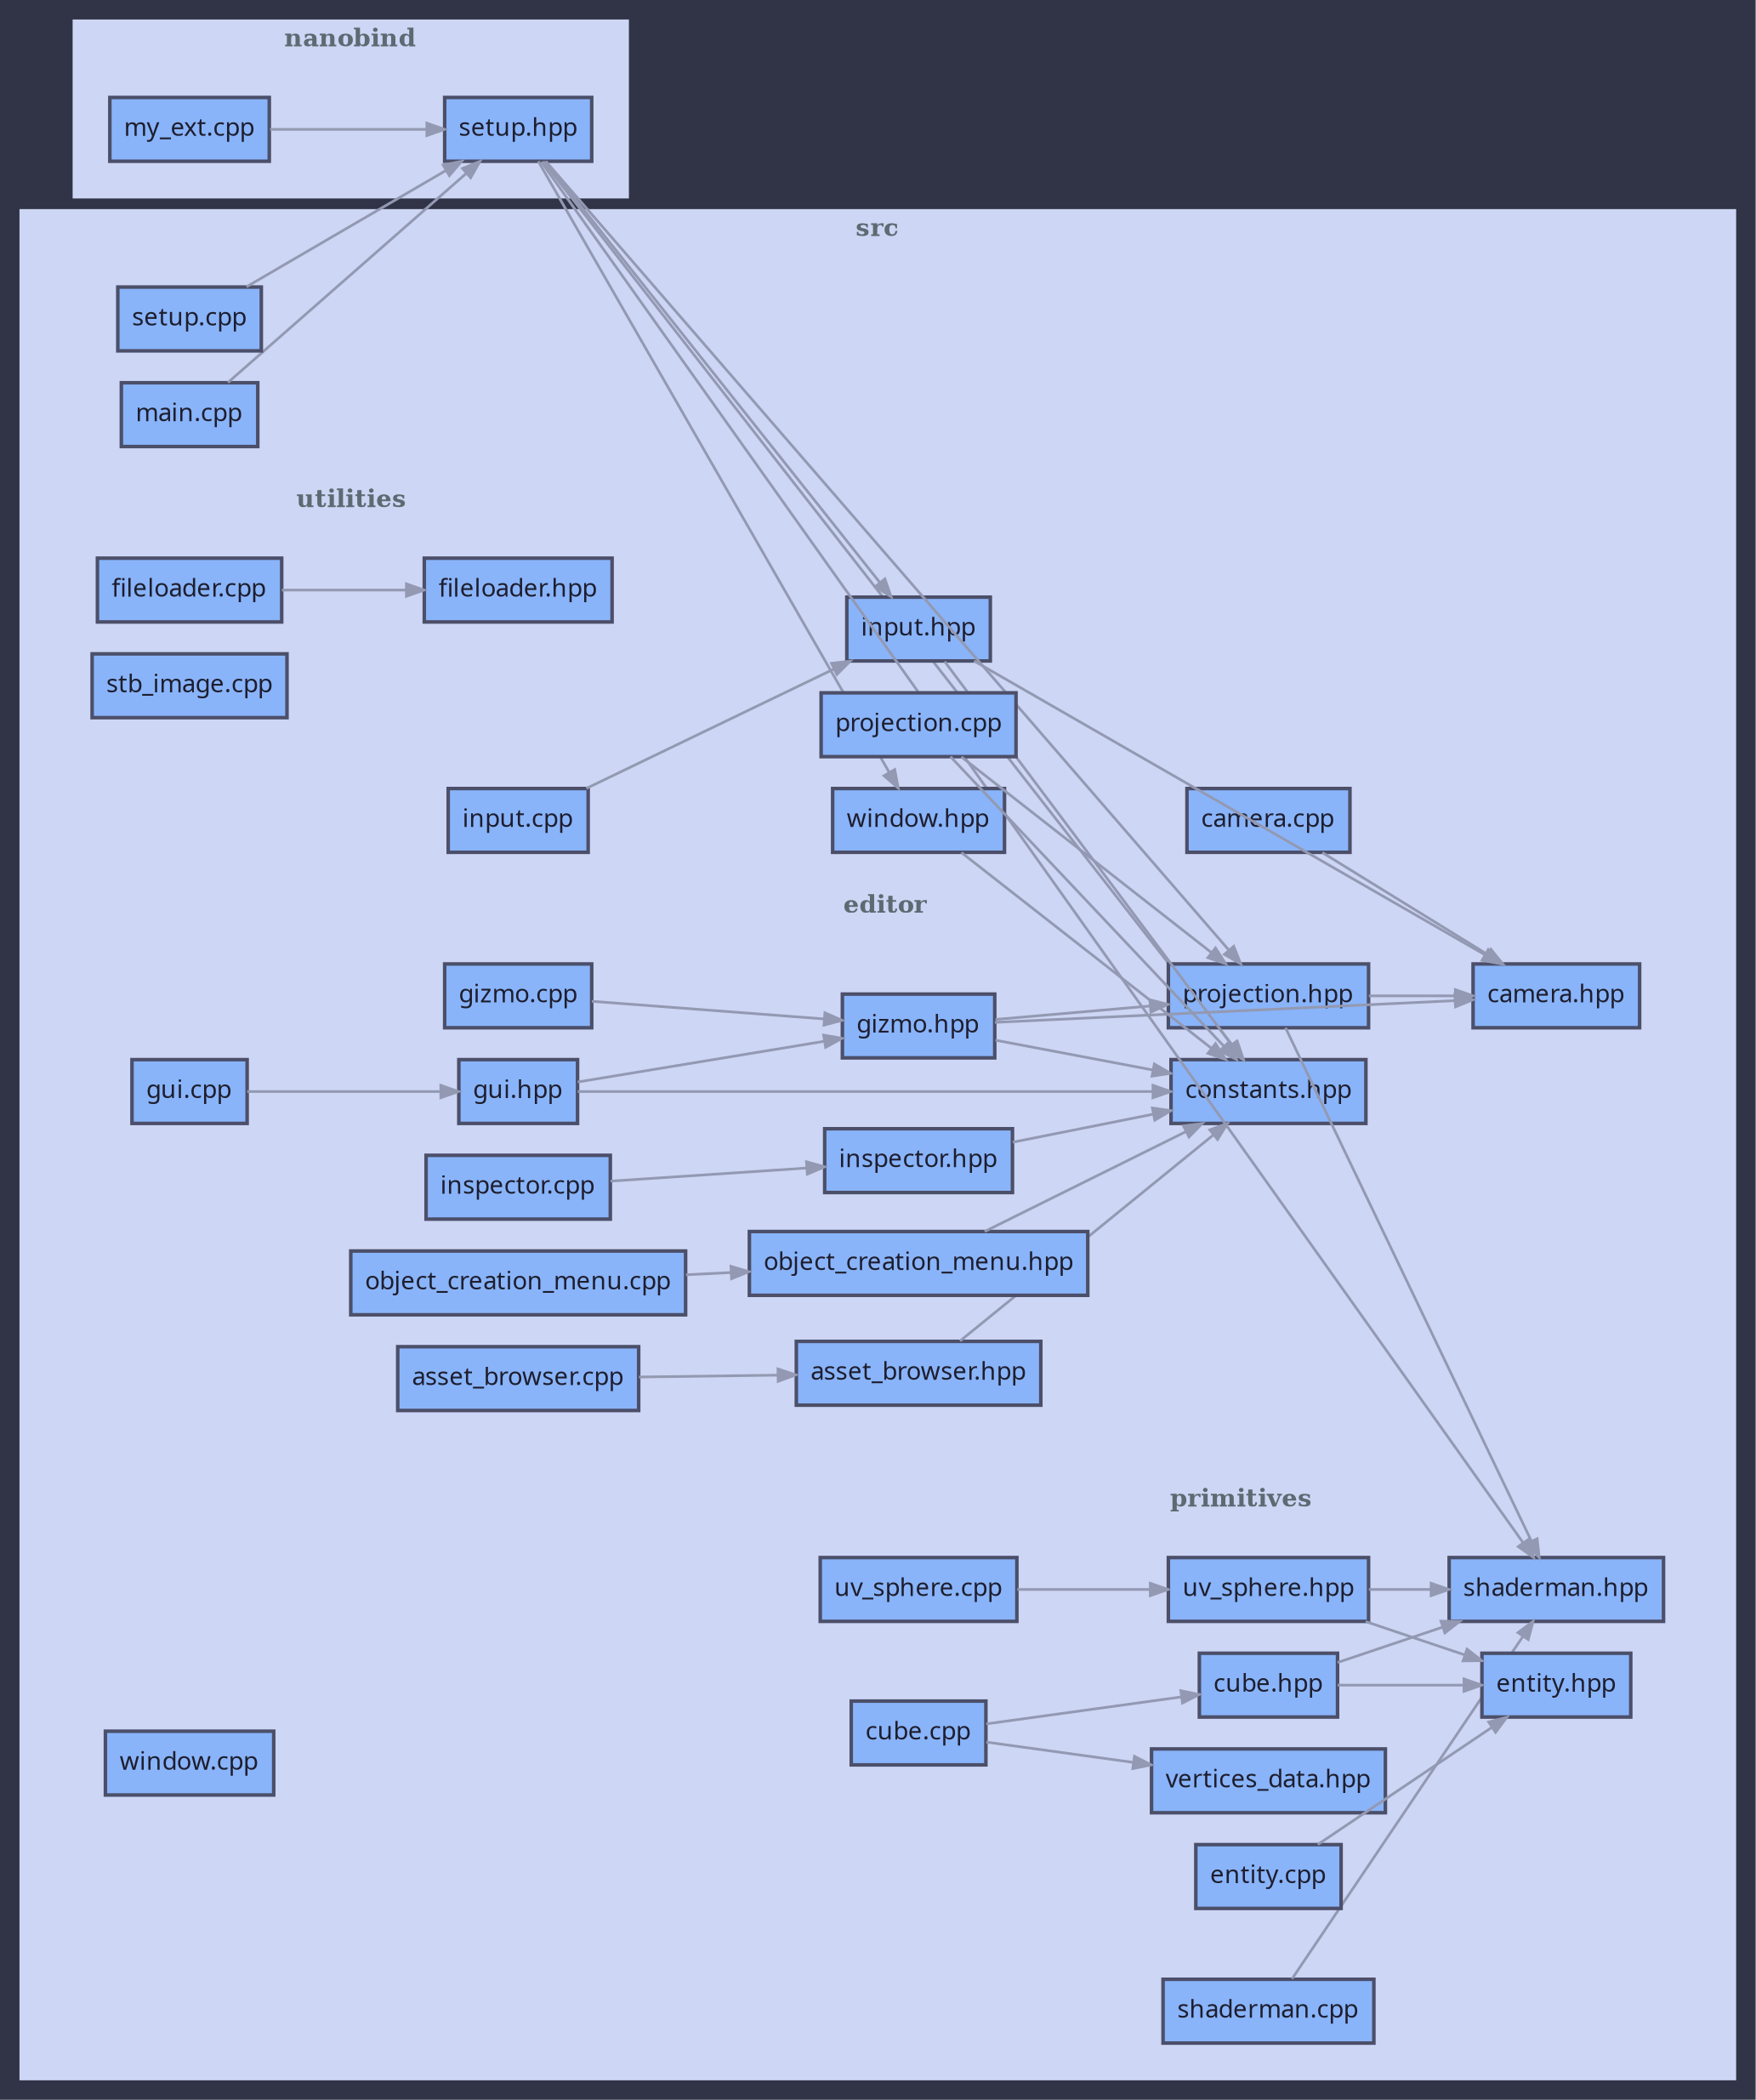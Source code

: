 digraph Dependencies {
compound=true;
rankdir=LR;
splines=false;
bgcolor="#303446";
node [fontname="Arial"];
edge [color="#9399b2", penwidth=1.5, arrowhead=normal];
subgraph cluster_fonts {
label=<<font color="#5c6a72"><b>fonts</b></font>>;
style=filled;
color="#cdd6f4";
penwidth=2;
bgcolor="#eff1f5";
margin=20;
node [style=filled, fillcolor="#89b4fa", shape=box, fontname="JetBrainsMono Nerd Font Mono", fontcolor="#1e1e2e", color="#4c4f69", penwidth=2];
}
subgraph cluster_nanobind {
label=<<font color="#5c6a72"><b>nanobind</b></font>>;
style=filled;
color="#cdd6f4";
penwidth=2;
bgcolor="#eff1f5";
margin=20;
node [style=filled, fillcolor="#89b4fa", shape=box, fontname="JetBrainsMono Nerd Font Mono", fontcolor="#1e1e2e", color="#4c4f69", penwidth=2];
"nanobind_my_ext_cpp" [label="my_ext.cpp", shape=box, style=filled, fillcolor="#89b4fa", color="#4c4f69", penwidth=2, fontname="JetBrainsMono Nerd Font Mono", fontcolor="#1e1e2e"];
"nanobind_my_ext_cpp" -> "src_setup_hpp" [color="#9399b2", penwidth=1.5, arrowhead=normal, style=solid];
}
subgraph cluster_shaders {
label=<<font color="#5c6a72"><b>shaders</b></font>>;
style=filled;
color="#cdd6f4";
penwidth=2;
bgcolor="#eff1f5";
margin=20;
node [style=filled, fillcolor="#89b4fa", shape=box, fontname="JetBrainsMono Nerd Font Mono", fontcolor="#1e1e2e", color="#4c4f69", penwidth=2];
}
subgraph cluster_src {
label=<<font color="#5c6a72"><b>src</b></font>>;
style=filled;
color="#cdd6f4";
penwidth=2;
bgcolor="#eff1f5";
margin=20;
node [style=filled, fillcolor="#89b4fa", shape=box, fontname="JetBrainsMono Nerd Font Mono", fontcolor="#1e1e2e", color="#4c4f69", penwidth=2];
"src_camera_cpp" [label="camera.cpp", shape=box, style=filled, fillcolor="#89b4fa", color="#4c4f69", penwidth=2, fontname="JetBrainsMono Nerd Font Mono", fontcolor="#1e1e2e"];
"src_camera_cpp" -> "src_camera_hpp" [color="#9399b2", penwidth=1.5, arrowhead=normal, style=solid];
"src_camera_hpp" [label="camera.hpp", shape=box, style=filled, fillcolor="#89b4fa", color="#4c4f69", penwidth=2, fontname="JetBrainsMono Nerd Font Mono", fontcolor="#1e1e2e"];
"src_constants_hpp" [label="constants.hpp", shape=box, style=filled, fillcolor="#89b4fa", color="#4c4f69", penwidth=2, fontname="JetBrainsMono Nerd Font Mono", fontcolor="#1e1e2e"];
"src_input_cpp" [label="input.cpp", shape=box, style=filled, fillcolor="#89b4fa", color="#4c4f69", penwidth=2, fontname="JetBrainsMono Nerd Font Mono", fontcolor="#1e1e2e"];
"src_input_cpp" -> "src_input_hpp" [color="#9399b2", penwidth=1.5, arrowhead=normal, style=solid];
"src_input_hpp" [label="input.hpp", shape=box, style=filled, fillcolor="#89b4fa", color="#4c4f69", penwidth=2, fontname="JetBrainsMono Nerd Font Mono", fontcolor="#1e1e2e"];
"src_input_hpp" -> "src_camera_hpp" [color="#9399b2", penwidth=1.5, arrowhead=normal, style=solid];
"src_input_hpp" -> "src_constants_hpp" [color="#9399b2", penwidth=1.5, arrowhead=normal, style=solid];
"src_main_cpp" [label="main.cpp", shape=box, style=filled, fillcolor="#89b4fa", color="#4c4f69", penwidth=2, fontname="JetBrainsMono Nerd Font Mono", fontcolor="#1e1e2e"];
"src_main_cpp" -> "src_setup_hpp" [color="#9399b2", penwidth=1.5, arrowhead=normal, style=solid];
"src_projection_cpp" [label="projection.cpp", shape=box, style=filled, fillcolor="#89b4fa", color="#4c4f69", penwidth=2, fontname="JetBrainsMono Nerd Font Mono", fontcolor="#1e1e2e"];
"src_projection_cpp" -> "src_projection_hpp" [color="#9399b2", penwidth=1.5, arrowhead=normal, style=solid];
"src_projection_cpp" -> "src_constants_hpp" [color="#9399b2", penwidth=1.5, arrowhead=normal, style=solid];
"src_projection_hpp" [label="projection.hpp", shape=box, style=filled, fillcolor="#89b4fa", color="#4c4f69", penwidth=2, fontname="JetBrainsMono Nerd Font Mono", fontcolor="#1e1e2e"];
"src_projection_hpp" -> "src_camera_hpp" [color="#9399b2", penwidth=1.5, arrowhead=normal, style=solid];
"src_projection_hpp" -> "src_shaderman_hpp" [color="#9399b2", penwidth=1.5, arrowhead=normal, style=solid];
"src_setup_cpp" [label="setup.cpp", shape=box, style=filled, fillcolor="#89b4fa", color="#4c4f69", penwidth=2, fontname="JetBrainsMono Nerd Font Mono", fontcolor="#1e1e2e"];
"src_setup_cpp" -> "src_setup_hpp" [color="#9399b2", penwidth=1.5, arrowhead=normal, style=solid];
"src_setup_hpp" [label="setup.hpp", shape=box, style=filled, fillcolor="#89b4fa", color="#4c4f69", penwidth=2, fontname="JetBrainsMono Nerd Font Mono", fontcolor="#1e1e2e"];
"src_setup_hpp" -> "src_window_hpp" [color="#9399b2", penwidth=1.5, arrowhead=normal, style=solid];
"src_setup_hpp" -> "src_input_hpp" [color="#9399b2", penwidth=1.5, arrowhead=normal, style=solid];
"src_setup_hpp" -> "src_shaderman_hpp" [color="#9399b2", penwidth=1.5, arrowhead=normal, style=solid];
"src_setup_hpp" -> "src_constants_hpp" [color="#9399b2", penwidth=1.5, arrowhead=normal, style=solid];
"src_setup_hpp" -> "src_projection_hpp" [color="#9399b2", penwidth=1.5, arrowhead=normal, style=solid];
"src_shaderman_cpp" [label="shaderman.cpp", shape=box, style=filled, fillcolor="#89b4fa", color="#4c4f69", penwidth=2, fontname="JetBrainsMono Nerd Font Mono", fontcolor="#1e1e2e"];
"src_shaderman_cpp" -> "src_shaderman_hpp" [color="#9399b2", penwidth=1.5, arrowhead=normal, style=solid];
"src_shaderman_hpp" [label="shaderman.hpp", shape=box, style=filled, fillcolor="#89b4fa", color="#4c4f69", penwidth=2, fontname="JetBrainsMono Nerd Font Mono", fontcolor="#1e1e2e"];
"src_window_cpp" [label="window.cpp", shape=box, style=filled, fillcolor="#89b4fa", color="#4c4f69", penwidth=2, fontname="JetBrainsMono Nerd Font Mono", fontcolor="#1e1e2e"];
"src_window_hpp" [label="window.hpp", shape=box, style=filled, fillcolor="#89b4fa", color="#4c4f69", penwidth=2, fontname="JetBrainsMono Nerd Font Mono", fontcolor="#1e1e2e"];
"src_window_hpp" -> "src_constants_hpp" [color="#9399b2", penwidth=1.5, arrowhead=normal, style=solid];
subgraph cluster_src_editor {
label=<<font color="#5c6a72"><b>editor</b></font>>;
style=filled;
color="#cdd6f4";
penwidth=2;
bgcolor="#eff1f5";
margin=20;
node [style=filled, fillcolor="#89b4fa", shape=box, fontname="JetBrainsMono Nerd Font Mono", fontcolor="#1e1e2e", color="#4c4f69", penwidth=2];
"src_editor_asset_browser_cpp" [label="asset_browser.cpp", shape=box, style=filled, fillcolor="#89b4fa", color="#4c4f69", penwidth=2, fontname="JetBrainsMono Nerd Font Mono", fontcolor="#1e1e2e"];
"src_editor_asset_browser_cpp" -> "src_editor_asset_browser_hpp" [color="#9399b2", penwidth=1.5, arrowhead=normal, style=solid];
"src_editor_asset_browser_hpp" [label="asset_browser.hpp", shape=box, style=filled, fillcolor="#89b4fa", color="#4c4f69", penwidth=2, fontname="JetBrainsMono Nerd Font Mono", fontcolor="#1e1e2e"];
"src_editor_asset_browser_hpp" -> "src_constants_hpp" [color="#9399b2", penwidth=1.5, arrowhead=normal, style=solid];
"src_editor_gizmo_cpp" [label="gizmo.cpp", shape=box, style=filled, fillcolor="#89b4fa", color="#4c4f69", penwidth=2, fontname="JetBrainsMono Nerd Font Mono", fontcolor="#1e1e2e"];
"src_editor_gizmo_cpp" -> "src_editor_gizmo_hpp" [color="#9399b2", penwidth=1.5, arrowhead=normal, style=solid];
"src_editor_gizmo_hpp" [label="gizmo.hpp", shape=box, style=filled, fillcolor="#89b4fa", color="#4c4f69", penwidth=2, fontname="JetBrainsMono Nerd Font Mono", fontcolor="#1e1e2e"];
"src_editor_gizmo_hpp" -> "src_constants_hpp" [color="#9399b2", penwidth=1.5, arrowhead=normal, style=solid];
"src_editor_gizmo_hpp" -> "src_camera_hpp" [color="#9399b2", penwidth=1.5, arrowhead=normal, style=solid];
"src_editor_gizmo_hpp" -> "src_projection_hpp" [color="#9399b2", penwidth=1.5, arrowhead=normal, style=solid];
"src_editor_gui_cpp" [label="gui.cpp", shape=box, style=filled, fillcolor="#89b4fa", color="#4c4f69", penwidth=2, fontname="JetBrainsMono Nerd Font Mono", fontcolor="#1e1e2e"];
"src_editor_gui_cpp" -> "src_editor_gui_hpp" [color="#9399b2", penwidth=1.5, arrowhead=normal, style=solid];
"src_editor_gui_hpp" [label="gui.hpp", shape=box, style=filled, fillcolor="#89b4fa", color="#4c4f69", penwidth=2, fontname="JetBrainsMono Nerd Font Mono", fontcolor="#1e1e2e"];
"src_editor_gui_hpp" -> "src_constants_hpp" [color="#9399b2", penwidth=1.5, arrowhead=normal, style=solid];
"src_editor_gui_hpp" -> "src_editor_gizmo_hpp" [color="#9399b2", penwidth=1.5, arrowhead=normal, style=solid];
"src_editor_inspector_cpp" [label="inspector.cpp", shape=box, style=filled, fillcolor="#89b4fa", color="#4c4f69", penwidth=2, fontname="JetBrainsMono Nerd Font Mono", fontcolor="#1e1e2e"];
"src_editor_inspector_cpp" -> "src_editor_inspector_hpp" [color="#9399b2", penwidth=1.5, arrowhead=normal, style=solid];
"src_editor_inspector_hpp" [label="inspector.hpp", shape=box, style=filled, fillcolor="#89b4fa", color="#4c4f69", penwidth=2, fontname="JetBrainsMono Nerd Font Mono", fontcolor="#1e1e2e"];
"src_editor_inspector_hpp" -> "src_constants_hpp" [color="#9399b2", penwidth=1.5, arrowhead=normal, style=solid];
"src_editor_object_creation_menu_cpp" [label="object_creation_menu.cpp", shape=box, style=filled, fillcolor="#89b4fa", color="#4c4f69", penwidth=2, fontname="JetBrainsMono Nerd Font Mono", fontcolor="#1e1e2e"];
"src_editor_object_creation_menu_cpp" -> "src_editor_object_creation_menu_hpp" [color="#9399b2", penwidth=1.5, arrowhead=normal, style=solid];
"src_editor_object_creation_menu_hpp" [label="object_creation_menu.hpp", shape=box, style=filled, fillcolor="#89b4fa", color="#4c4f69", penwidth=2, fontname="JetBrainsMono Nerd Font Mono", fontcolor="#1e1e2e"];
"src_editor_object_creation_menu_hpp" -> "src_constants_hpp" [color="#9399b2", penwidth=1.5, arrowhead=normal, style=solid];
}
subgraph cluster_src_primitives {
label=<<font color="#5c6a72"><b>primitives</b></font>>;
style=filled;
color="#cdd6f4";
penwidth=2;
bgcolor="#eff1f5";
margin=20;
node [style=filled, fillcolor="#89b4fa", shape=box, fontname="JetBrainsMono Nerd Font Mono", fontcolor="#1e1e2e", color="#4c4f69", penwidth=2];
"src_primitives_cube_cpp" [label="cube.cpp", shape=box, style=filled, fillcolor="#89b4fa", color="#4c4f69", penwidth=2, fontname="JetBrainsMono Nerd Font Mono", fontcolor="#1e1e2e"];
"src_primitives_cube_cpp" -> "src_primitives_cube_hpp" [color="#9399b2", penwidth=1.5, arrowhead=normal, style=solid];
"src_primitives_cube_cpp" -> "src_primitives_vertices_data_hpp" [color="#9399b2", penwidth=1.5, arrowhead=normal, style=solid];
"src_primitives_cube_hpp" [label="cube.hpp", shape=box, style=filled, fillcolor="#89b4fa", color="#4c4f69", penwidth=2, fontname="JetBrainsMono Nerd Font Mono", fontcolor="#1e1e2e"];
"src_primitives_cube_hpp" -> "src_primitives_entity_hpp" [color="#9399b2", penwidth=1.5, arrowhead=normal, style=solid];
"src_primitives_cube_hpp" -> "src_shaderman_hpp" [color="#9399b2", penwidth=1.5, arrowhead=normal, style=solid];
"src_primitives_entity_cpp" [label="entity.cpp", shape=box, style=filled, fillcolor="#89b4fa", color="#4c4f69", penwidth=2, fontname="JetBrainsMono Nerd Font Mono", fontcolor="#1e1e2e"];
"src_primitives_entity_cpp" -> "src_primitives_entity_hpp" [color="#9399b2", penwidth=1.5, arrowhead=normal, style=solid];
"src_primitives_entity_hpp" [label="entity.hpp", shape=box, style=filled, fillcolor="#89b4fa", color="#4c4f69", penwidth=2, fontname="JetBrainsMono Nerd Font Mono", fontcolor="#1e1e2e"];
"src_primitives_uv_sphere_cpp" [label="uv_sphere.cpp", shape=box, style=filled, fillcolor="#89b4fa", color="#4c4f69", penwidth=2, fontname="JetBrainsMono Nerd Font Mono", fontcolor="#1e1e2e"];
"src_primitives_uv_sphere_cpp" -> "src_primitives_uv_sphere_hpp" [color="#9399b2", penwidth=1.5, arrowhead=normal, style=solid];
"src_primitives_uv_sphere_hpp" [label="uv_sphere.hpp", shape=box, style=filled, fillcolor="#89b4fa", color="#4c4f69", penwidth=2, fontname="JetBrainsMono Nerd Font Mono", fontcolor="#1e1e2e"];
"src_primitives_uv_sphere_hpp" -> "src_primitives_entity_hpp" [color="#9399b2", penwidth=1.5, arrowhead=normal, style=solid];
"src_primitives_uv_sphere_hpp" -> "src_shaderman_hpp" [color="#9399b2", penwidth=1.5, arrowhead=normal, style=solid];
"src_primitives_vertices_data_hpp" [label="vertices_data.hpp", shape=box, style=filled, fillcolor="#89b4fa", color="#4c4f69", penwidth=2, fontname="JetBrainsMono Nerd Font Mono", fontcolor="#1e1e2e"];
}
subgraph cluster_src_utilities {
label=<<font color="#5c6a72"><b>utilities</b></font>>;
style=filled;
color="#cdd6f4";
penwidth=2;
bgcolor="#eff1f5";
margin=20;
node [style=filled, fillcolor="#89b4fa", shape=box, fontname="JetBrainsMono Nerd Font Mono", fontcolor="#1e1e2e", color="#4c4f69", penwidth=2];
"src_utilities_fileloader_cpp" [label="fileloader.cpp", shape=box, style=filled, fillcolor="#89b4fa", color="#4c4f69", penwidth=2, fontname="JetBrainsMono Nerd Font Mono", fontcolor="#1e1e2e"];
"src_utilities_fileloader_cpp" -> "src_utilities_fileloader_hpp" [color="#9399b2", penwidth=1.5, arrowhead=normal, style=solid];
"src_utilities_fileloader_hpp" [label="fileloader.hpp", shape=box, style=filled, fillcolor="#89b4fa", color="#4c4f69", penwidth=2, fontname="JetBrainsMono Nerd Font Mono", fontcolor="#1e1e2e"];
"src_utilities_stb_image_cpp" [label="stb_image.cpp", shape=box, style=filled, fillcolor="#89b4fa", color="#4c4f69", penwidth=2, fontname="JetBrainsMono Nerd Font Mono", fontcolor="#1e1e2e"];
}
}
}